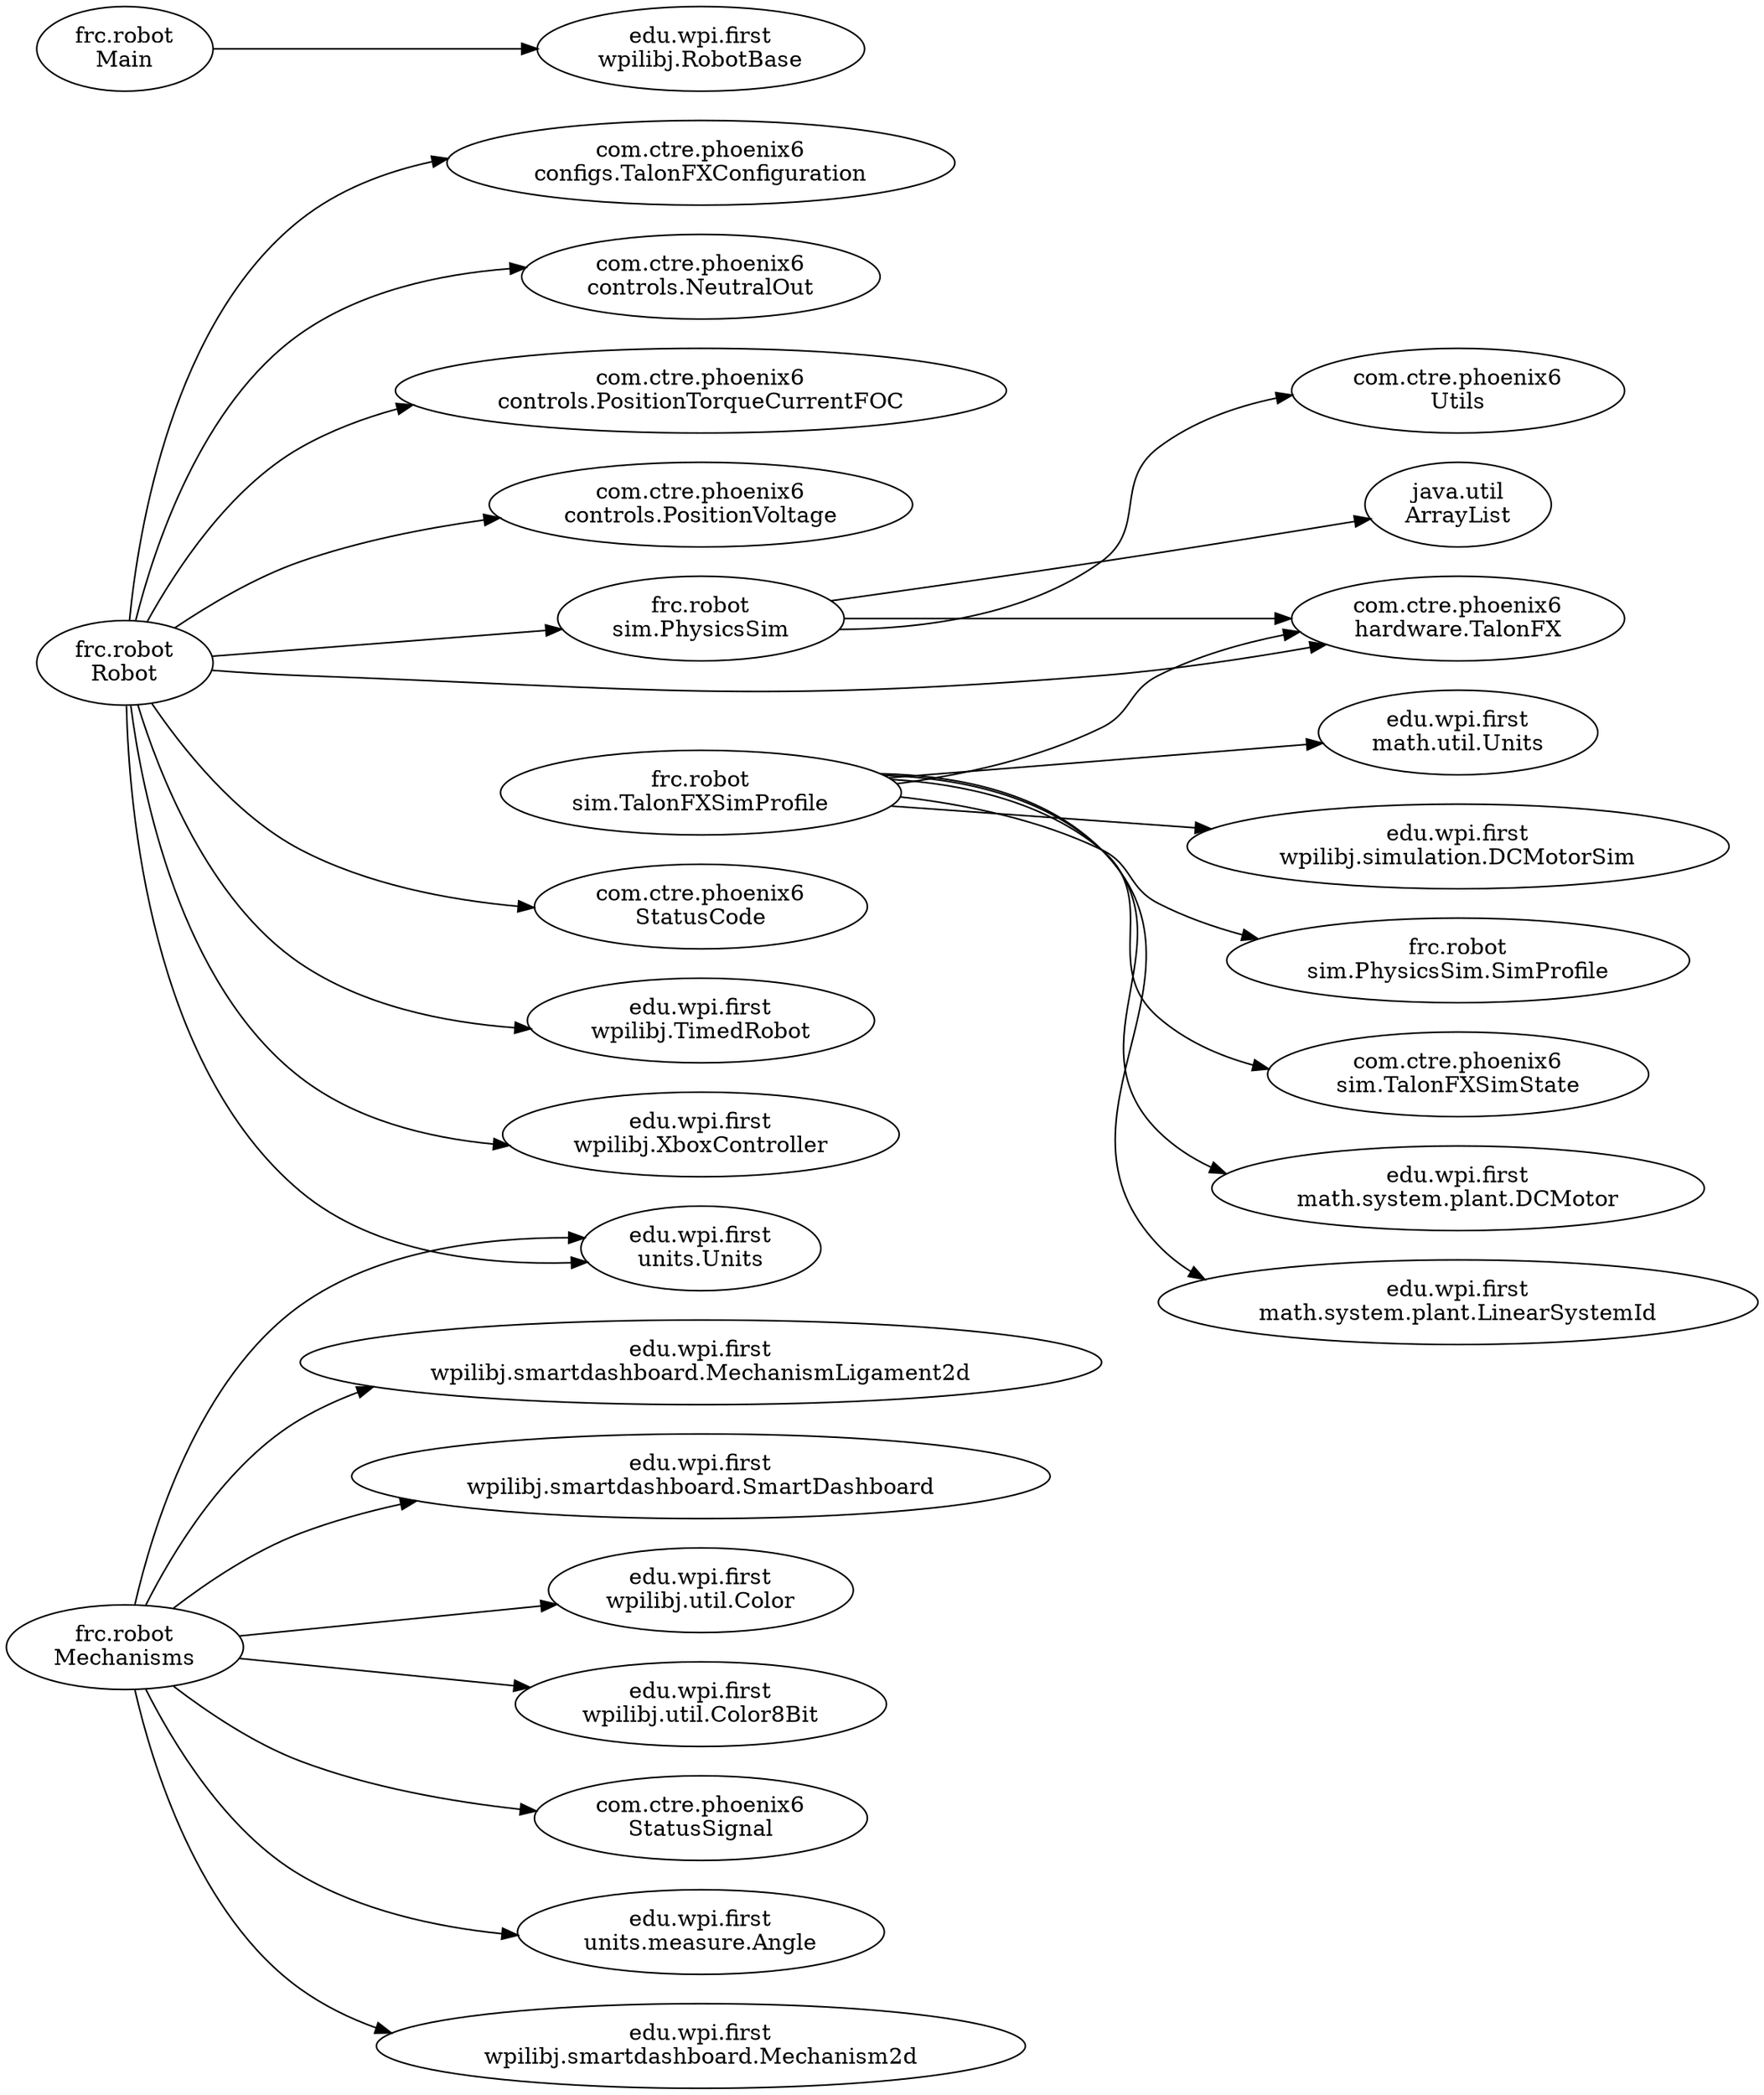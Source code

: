 digraph PositionClosedLoop {
rankdir="LR";
constraint=false;
com_ctre_phoenix6_configs_TalonFXConfiguration[label="com.ctre.phoenix6\nconfigs.TalonFXConfiguration"]
com_ctre_phoenix6_controls_NeutralOut[label="com.ctre.phoenix6\ncontrols.NeutralOut"]
com_ctre_phoenix6_controls_PositionTorqueCurrentFOC[label="com.ctre.phoenix6\ncontrols.PositionTorqueCurrentFOC"]
com_ctre_phoenix6_controls_PositionVoltage[label="com.ctre.phoenix6\ncontrols.PositionVoltage"]
com_ctre_phoenix6_hardware_TalonFX[label="com.ctre.phoenix6\nhardware.TalonFX"]
com_ctre_phoenix6_sim_TalonFXSimState[label="com.ctre.phoenix6\nsim.TalonFXSimState"]
com_ctre_phoenix6_StatusCode[label="com.ctre.phoenix6\nStatusCode"]
com_ctre_phoenix6_StatusSignal[label="com.ctre.phoenix6\nStatusSignal"]
com_ctre_phoenix6_Utils[label="com.ctre.phoenix6\nUtils"]
edu_wpi_first_math_system_plant_DCMotor[label="edu.wpi.first\nmath.system.plant.DCMotor"]
edu_wpi_first_math_system_plant_LinearSystemId[label="edu.wpi.first\nmath.system.plant.LinearSystemId"]
edu_wpi_first_math_util_Units[label="edu.wpi.first\nmath.util.Units"]
edu_wpi_first_units_measure_Angle[label="edu.wpi.first\nunits.measure.Angle"]
edu_wpi_first_units_Units[label="edu.wpi.first\nunits.Units"]
edu_wpi_first_wpilibj_RobotBase[label="edu.wpi.first\nwpilibj.RobotBase"]
edu_wpi_first_wpilibj_simulation_DCMotorSim[label="edu.wpi.first\nwpilibj.simulation.DCMotorSim"]
edu_wpi_first_wpilibj_smartdashboard_Mechanism2d[label="edu.wpi.first\nwpilibj.smartdashboard.Mechanism2d"]
edu_wpi_first_wpilibj_smartdashboard_MechanismLigament2d[label="edu.wpi.first\nwpilibj.smartdashboard.MechanismLigament2d"]
edu_wpi_first_wpilibj_smartdashboard_SmartDashboard[label="edu.wpi.first\nwpilibj.smartdashboard.SmartDashboard"]
edu_wpi_first_wpilibj_TimedRobot[label="edu.wpi.first\nwpilibj.TimedRobot"]
edu_wpi_first_wpilibj_util_Color[label="edu.wpi.first\nwpilibj.util.Color"]
edu_wpi_first_wpilibj_util_Color8Bit[label="edu.wpi.first\nwpilibj.util.Color8Bit"]
edu_wpi_first_wpilibj_XboxController[label="edu.wpi.first\nwpilibj.XboxController"]
frc_robot_Main[label="frc.robot\nMain"]
frc_robot_Mechanisms[label="frc.robot\nMechanisms"]
frc_robot_Robot[label="frc.robot\nRobot"]
frc_robot_sim_PhysicsSim[label="frc.robot\nsim.PhysicsSim"]
frc_robot_sim_PhysicsSim_SimProfile[label="frc.robot\nsim.PhysicsSim.SimProfile"]
frc_robot_sim_TalonFXSimProfile[label="frc.robot\nsim.TalonFXSimProfile"]
java_util_ArrayList[label="java.util\nArrayList"]
frc_robot_Robot -> edu_wpi_first_units_Units
frc_robot_Robot -> com_ctre_phoenix6_StatusCode
frc_robot_Robot -> com_ctre_phoenix6_configs_TalonFXConfiguration
frc_robot_Robot -> com_ctre_phoenix6_controls_NeutralOut
frc_robot_Robot -> com_ctre_phoenix6_controls_PositionTorqueCurrentFOC
frc_robot_Robot -> com_ctre_phoenix6_controls_PositionVoltage
frc_robot_Robot -> com_ctre_phoenix6_hardware_TalonFX
frc_robot_Robot -> edu_wpi_first_wpilibj_TimedRobot
frc_robot_Robot -> edu_wpi_first_wpilibj_XboxController
frc_robot_Robot -> frc_robot_sim_PhysicsSim
frc_robot_Mechanisms -> edu_wpi_first_units_Units
frc_robot_Mechanisms -> com_ctre_phoenix6_StatusSignal
frc_robot_Mechanisms -> edu_wpi_first_units_measure_Angle
frc_robot_Mechanisms -> edu_wpi_first_wpilibj_smartdashboard_Mechanism2d
frc_robot_Mechanisms -> edu_wpi_first_wpilibj_smartdashboard_MechanismLigament2d
frc_robot_Mechanisms -> edu_wpi_first_wpilibj_smartdashboard_SmartDashboard
frc_robot_Mechanisms -> edu_wpi_first_wpilibj_util_Color
frc_robot_Mechanisms -> edu_wpi_first_wpilibj_util_Color8Bit
frc_robot_sim_PhysicsSim -> java_util_ArrayList
frc_robot_sim_PhysicsSim -> com_ctre_phoenix6_Utils
frc_robot_sim_PhysicsSim -> com_ctre_phoenix6_hardware_TalonFX
frc_robot_sim_TalonFXSimProfile -> com_ctre_phoenix6_hardware_TalonFX
frc_robot_sim_TalonFXSimProfile -> com_ctre_phoenix6_sim_TalonFXSimState
frc_robot_sim_TalonFXSimProfile -> edu_wpi_first_math_system_plant_DCMotor
frc_robot_sim_TalonFXSimProfile -> edu_wpi_first_math_system_plant_LinearSystemId
frc_robot_sim_TalonFXSimProfile -> edu_wpi_first_math_util_Units
frc_robot_sim_TalonFXSimProfile -> edu_wpi_first_wpilibj_simulation_DCMotorSim
frc_robot_sim_TalonFXSimProfile -> frc_robot_sim_PhysicsSim_SimProfile
frc_robot_Main -> edu_wpi_first_wpilibj_RobotBase
}
